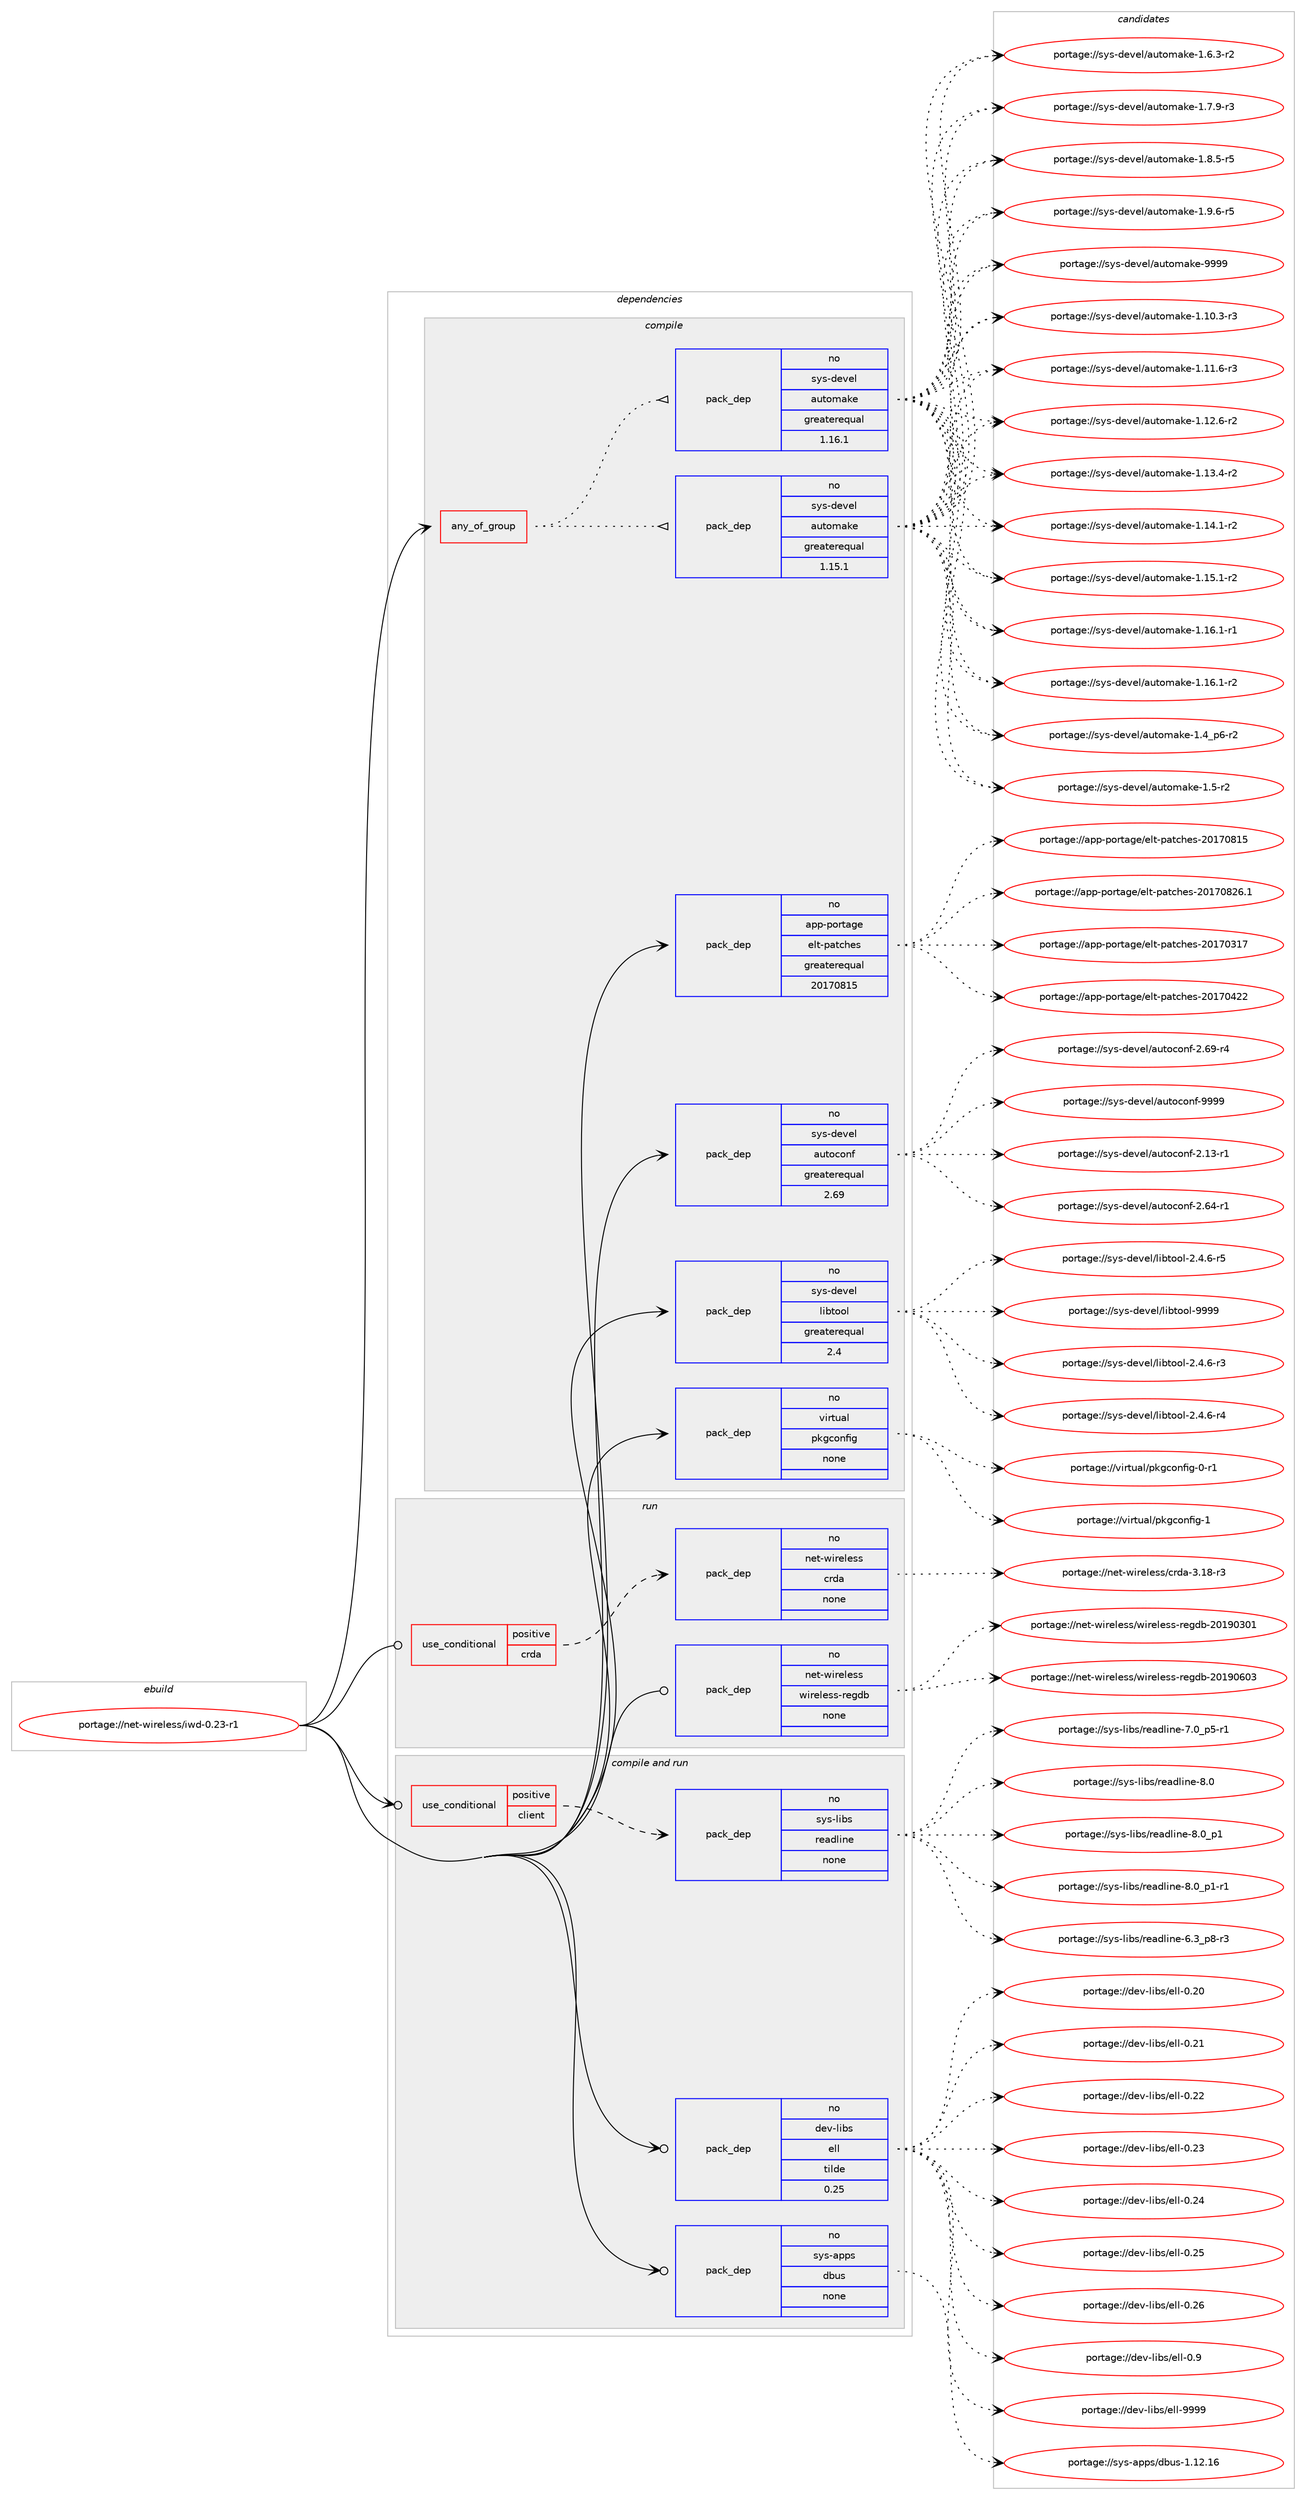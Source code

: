 digraph prolog {

# *************
# Graph options
# *************

newrank=true;
concentrate=true;
compound=true;
graph [rankdir=LR,fontname=Helvetica,fontsize=10,ranksep=1.5];#, ranksep=2.5, nodesep=0.2];
edge  [arrowhead=vee];
node  [fontname=Helvetica,fontsize=10];

# **********
# The ebuild
# **********

subgraph cluster_leftcol {
color=gray;
rank=same;
label=<<i>ebuild</i>>;
id [label="portage://net-wireless/iwd-0.23-r1", color=red, width=4, href="../net-wireless/iwd-0.23-r1.svg"];
}

# ****************
# The dependencies
# ****************

subgraph cluster_midcol {
color=gray;
label=<<i>dependencies</i>>;
subgraph cluster_compile {
fillcolor="#eeeeee";
style=filled;
label=<<i>compile</i>>;
subgraph any6199 {
dependency377717 [label=<<TABLE BORDER="0" CELLBORDER="1" CELLSPACING="0" CELLPADDING="4"><TR><TD CELLPADDING="10">any_of_group</TD></TR></TABLE>>, shape=none, color=red];subgraph pack276794 {
dependency377718 [label=<<TABLE BORDER="0" CELLBORDER="1" CELLSPACING="0" CELLPADDING="4" WIDTH="220"><TR><TD ROWSPAN="6" CELLPADDING="30">pack_dep</TD></TR><TR><TD WIDTH="110">no</TD></TR><TR><TD>sys-devel</TD></TR><TR><TD>automake</TD></TR><TR><TD>greaterequal</TD></TR><TR><TD>1.16.1</TD></TR></TABLE>>, shape=none, color=blue];
}
dependency377717:e -> dependency377718:w [weight=20,style="dotted",arrowhead="oinv"];
subgraph pack276795 {
dependency377719 [label=<<TABLE BORDER="0" CELLBORDER="1" CELLSPACING="0" CELLPADDING="4" WIDTH="220"><TR><TD ROWSPAN="6" CELLPADDING="30">pack_dep</TD></TR><TR><TD WIDTH="110">no</TD></TR><TR><TD>sys-devel</TD></TR><TR><TD>automake</TD></TR><TR><TD>greaterequal</TD></TR><TR><TD>1.15.1</TD></TR></TABLE>>, shape=none, color=blue];
}
dependency377717:e -> dependency377719:w [weight=20,style="dotted",arrowhead="oinv"];
}
id:e -> dependency377717:w [weight=20,style="solid",arrowhead="vee"];
subgraph pack276796 {
dependency377720 [label=<<TABLE BORDER="0" CELLBORDER="1" CELLSPACING="0" CELLPADDING="4" WIDTH="220"><TR><TD ROWSPAN="6" CELLPADDING="30">pack_dep</TD></TR><TR><TD WIDTH="110">no</TD></TR><TR><TD>app-portage</TD></TR><TR><TD>elt-patches</TD></TR><TR><TD>greaterequal</TD></TR><TR><TD>20170815</TD></TR></TABLE>>, shape=none, color=blue];
}
id:e -> dependency377720:w [weight=20,style="solid",arrowhead="vee"];
subgraph pack276797 {
dependency377721 [label=<<TABLE BORDER="0" CELLBORDER="1" CELLSPACING="0" CELLPADDING="4" WIDTH="220"><TR><TD ROWSPAN="6" CELLPADDING="30">pack_dep</TD></TR><TR><TD WIDTH="110">no</TD></TR><TR><TD>sys-devel</TD></TR><TR><TD>autoconf</TD></TR><TR><TD>greaterequal</TD></TR><TR><TD>2.69</TD></TR></TABLE>>, shape=none, color=blue];
}
id:e -> dependency377721:w [weight=20,style="solid",arrowhead="vee"];
subgraph pack276798 {
dependency377722 [label=<<TABLE BORDER="0" CELLBORDER="1" CELLSPACING="0" CELLPADDING="4" WIDTH="220"><TR><TD ROWSPAN="6" CELLPADDING="30">pack_dep</TD></TR><TR><TD WIDTH="110">no</TD></TR><TR><TD>sys-devel</TD></TR><TR><TD>libtool</TD></TR><TR><TD>greaterequal</TD></TR><TR><TD>2.4</TD></TR></TABLE>>, shape=none, color=blue];
}
id:e -> dependency377722:w [weight=20,style="solid",arrowhead="vee"];
subgraph pack276799 {
dependency377723 [label=<<TABLE BORDER="0" CELLBORDER="1" CELLSPACING="0" CELLPADDING="4" WIDTH="220"><TR><TD ROWSPAN="6" CELLPADDING="30">pack_dep</TD></TR><TR><TD WIDTH="110">no</TD></TR><TR><TD>virtual</TD></TR><TR><TD>pkgconfig</TD></TR><TR><TD>none</TD></TR><TR><TD></TD></TR></TABLE>>, shape=none, color=blue];
}
id:e -> dependency377723:w [weight=20,style="solid",arrowhead="vee"];
}
subgraph cluster_compileandrun {
fillcolor="#eeeeee";
style=filled;
label=<<i>compile and run</i>>;
subgraph cond94526 {
dependency377724 [label=<<TABLE BORDER="0" CELLBORDER="1" CELLSPACING="0" CELLPADDING="4"><TR><TD ROWSPAN="3" CELLPADDING="10">use_conditional</TD></TR><TR><TD>positive</TD></TR><TR><TD>client</TD></TR></TABLE>>, shape=none, color=red];
subgraph pack276800 {
dependency377725 [label=<<TABLE BORDER="0" CELLBORDER="1" CELLSPACING="0" CELLPADDING="4" WIDTH="220"><TR><TD ROWSPAN="6" CELLPADDING="30">pack_dep</TD></TR><TR><TD WIDTH="110">no</TD></TR><TR><TD>sys-libs</TD></TR><TR><TD>readline</TD></TR><TR><TD>none</TD></TR><TR><TD></TD></TR></TABLE>>, shape=none, color=blue];
}
dependency377724:e -> dependency377725:w [weight=20,style="dashed",arrowhead="vee"];
}
id:e -> dependency377724:w [weight=20,style="solid",arrowhead="odotvee"];
subgraph pack276801 {
dependency377726 [label=<<TABLE BORDER="0" CELLBORDER="1" CELLSPACING="0" CELLPADDING="4" WIDTH="220"><TR><TD ROWSPAN="6" CELLPADDING="30">pack_dep</TD></TR><TR><TD WIDTH="110">no</TD></TR><TR><TD>dev-libs</TD></TR><TR><TD>ell</TD></TR><TR><TD>tilde</TD></TR><TR><TD>0.25</TD></TR></TABLE>>, shape=none, color=blue];
}
id:e -> dependency377726:w [weight=20,style="solid",arrowhead="odotvee"];
subgraph pack276802 {
dependency377727 [label=<<TABLE BORDER="0" CELLBORDER="1" CELLSPACING="0" CELLPADDING="4" WIDTH="220"><TR><TD ROWSPAN="6" CELLPADDING="30">pack_dep</TD></TR><TR><TD WIDTH="110">no</TD></TR><TR><TD>sys-apps</TD></TR><TR><TD>dbus</TD></TR><TR><TD>none</TD></TR><TR><TD></TD></TR></TABLE>>, shape=none, color=blue];
}
id:e -> dependency377727:w [weight=20,style="solid",arrowhead="odotvee"];
}
subgraph cluster_run {
fillcolor="#eeeeee";
style=filled;
label=<<i>run</i>>;
subgraph cond94527 {
dependency377728 [label=<<TABLE BORDER="0" CELLBORDER="1" CELLSPACING="0" CELLPADDING="4"><TR><TD ROWSPAN="3" CELLPADDING="10">use_conditional</TD></TR><TR><TD>positive</TD></TR><TR><TD>crda</TD></TR></TABLE>>, shape=none, color=red];
subgraph pack276803 {
dependency377729 [label=<<TABLE BORDER="0" CELLBORDER="1" CELLSPACING="0" CELLPADDING="4" WIDTH="220"><TR><TD ROWSPAN="6" CELLPADDING="30">pack_dep</TD></TR><TR><TD WIDTH="110">no</TD></TR><TR><TD>net-wireless</TD></TR><TR><TD>crda</TD></TR><TR><TD>none</TD></TR><TR><TD></TD></TR></TABLE>>, shape=none, color=blue];
}
dependency377728:e -> dependency377729:w [weight=20,style="dashed",arrowhead="vee"];
}
id:e -> dependency377728:w [weight=20,style="solid",arrowhead="odot"];
subgraph pack276804 {
dependency377730 [label=<<TABLE BORDER="0" CELLBORDER="1" CELLSPACING="0" CELLPADDING="4" WIDTH="220"><TR><TD ROWSPAN="6" CELLPADDING="30">pack_dep</TD></TR><TR><TD WIDTH="110">no</TD></TR><TR><TD>net-wireless</TD></TR><TR><TD>wireless-regdb</TD></TR><TR><TD>none</TD></TR><TR><TD></TD></TR></TABLE>>, shape=none, color=blue];
}
id:e -> dependency377730:w [weight=20,style="solid",arrowhead="odot"];
}
}

# **************
# The candidates
# **************

subgraph cluster_choices {
rank=same;
color=gray;
label=<<i>candidates</i>>;

subgraph choice276794 {
color=black;
nodesep=1;
choiceportage11512111545100101118101108479711711611110997107101454946494846514511451 [label="portage://sys-devel/automake-1.10.3-r3", color=red, width=4,href="../sys-devel/automake-1.10.3-r3.svg"];
choiceportage11512111545100101118101108479711711611110997107101454946494946544511451 [label="portage://sys-devel/automake-1.11.6-r3", color=red, width=4,href="../sys-devel/automake-1.11.6-r3.svg"];
choiceportage11512111545100101118101108479711711611110997107101454946495046544511450 [label="portage://sys-devel/automake-1.12.6-r2", color=red, width=4,href="../sys-devel/automake-1.12.6-r2.svg"];
choiceportage11512111545100101118101108479711711611110997107101454946495146524511450 [label="portage://sys-devel/automake-1.13.4-r2", color=red, width=4,href="../sys-devel/automake-1.13.4-r2.svg"];
choiceportage11512111545100101118101108479711711611110997107101454946495246494511450 [label="portage://sys-devel/automake-1.14.1-r2", color=red, width=4,href="../sys-devel/automake-1.14.1-r2.svg"];
choiceportage11512111545100101118101108479711711611110997107101454946495346494511450 [label="portage://sys-devel/automake-1.15.1-r2", color=red, width=4,href="../sys-devel/automake-1.15.1-r2.svg"];
choiceportage11512111545100101118101108479711711611110997107101454946495446494511449 [label="portage://sys-devel/automake-1.16.1-r1", color=red, width=4,href="../sys-devel/automake-1.16.1-r1.svg"];
choiceportage11512111545100101118101108479711711611110997107101454946495446494511450 [label="portage://sys-devel/automake-1.16.1-r2", color=red, width=4,href="../sys-devel/automake-1.16.1-r2.svg"];
choiceportage115121115451001011181011084797117116111109971071014549465295112544511450 [label="portage://sys-devel/automake-1.4_p6-r2", color=red, width=4,href="../sys-devel/automake-1.4_p6-r2.svg"];
choiceportage11512111545100101118101108479711711611110997107101454946534511450 [label="portage://sys-devel/automake-1.5-r2", color=red, width=4,href="../sys-devel/automake-1.5-r2.svg"];
choiceportage115121115451001011181011084797117116111109971071014549465446514511450 [label="portage://sys-devel/automake-1.6.3-r2", color=red, width=4,href="../sys-devel/automake-1.6.3-r2.svg"];
choiceportage115121115451001011181011084797117116111109971071014549465546574511451 [label="portage://sys-devel/automake-1.7.9-r3", color=red, width=4,href="../sys-devel/automake-1.7.9-r3.svg"];
choiceportage115121115451001011181011084797117116111109971071014549465646534511453 [label="portage://sys-devel/automake-1.8.5-r5", color=red, width=4,href="../sys-devel/automake-1.8.5-r5.svg"];
choiceportage115121115451001011181011084797117116111109971071014549465746544511453 [label="portage://sys-devel/automake-1.9.6-r5", color=red, width=4,href="../sys-devel/automake-1.9.6-r5.svg"];
choiceportage115121115451001011181011084797117116111109971071014557575757 [label="portage://sys-devel/automake-9999", color=red, width=4,href="../sys-devel/automake-9999.svg"];
dependency377718:e -> choiceportage11512111545100101118101108479711711611110997107101454946494846514511451:w [style=dotted,weight="100"];
dependency377718:e -> choiceportage11512111545100101118101108479711711611110997107101454946494946544511451:w [style=dotted,weight="100"];
dependency377718:e -> choiceportage11512111545100101118101108479711711611110997107101454946495046544511450:w [style=dotted,weight="100"];
dependency377718:e -> choiceportage11512111545100101118101108479711711611110997107101454946495146524511450:w [style=dotted,weight="100"];
dependency377718:e -> choiceportage11512111545100101118101108479711711611110997107101454946495246494511450:w [style=dotted,weight="100"];
dependency377718:e -> choiceportage11512111545100101118101108479711711611110997107101454946495346494511450:w [style=dotted,weight="100"];
dependency377718:e -> choiceportage11512111545100101118101108479711711611110997107101454946495446494511449:w [style=dotted,weight="100"];
dependency377718:e -> choiceportage11512111545100101118101108479711711611110997107101454946495446494511450:w [style=dotted,weight="100"];
dependency377718:e -> choiceportage115121115451001011181011084797117116111109971071014549465295112544511450:w [style=dotted,weight="100"];
dependency377718:e -> choiceportage11512111545100101118101108479711711611110997107101454946534511450:w [style=dotted,weight="100"];
dependency377718:e -> choiceportage115121115451001011181011084797117116111109971071014549465446514511450:w [style=dotted,weight="100"];
dependency377718:e -> choiceportage115121115451001011181011084797117116111109971071014549465546574511451:w [style=dotted,weight="100"];
dependency377718:e -> choiceportage115121115451001011181011084797117116111109971071014549465646534511453:w [style=dotted,weight="100"];
dependency377718:e -> choiceportage115121115451001011181011084797117116111109971071014549465746544511453:w [style=dotted,weight="100"];
dependency377718:e -> choiceportage115121115451001011181011084797117116111109971071014557575757:w [style=dotted,weight="100"];
}
subgraph choice276795 {
color=black;
nodesep=1;
choiceportage11512111545100101118101108479711711611110997107101454946494846514511451 [label="portage://sys-devel/automake-1.10.3-r3", color=red, width=4,href="../sys-devel/automake-1.10.3-r3.svg"];
choiceportage11512111545100101118101108479711711611110997107101454946494946544511451 [label="portage://sys-devel/automake-1.11.6-r3", color=red, width=4,href="../sys-devel/automake-1.11.6-r3.svg"];
choiceportage11512111545100101118101108479711711611110997107101454946495046544511450 [label="portage://sys-devel/automake-1.12.6-r2", color=red, width=4,href="../sys-devel/automake-1.12.6-r2.svg"];
choiceportage11512111545100101118101108479711711611110997107101454946495146524511450 [label="portage://sys-devel/automake-1.13.4-r2", color=red, width=4,href="../sys-devel/automake-1.13.4-r2.svg"];
choiceportage11512111545100101118101108479711711611110997107101454946495246494511450 [label="portage://sys-devel/automake-1.14.1-r2", color=red, width=4,href="../sys-devel/automake-1.14.1-r2.svg"];
choiceportage11512111545100101118101108479711711611110997107101454946495346494511450 [label="portage://sys-devel/automake-1.15.1-r2", color=red, width=4,href="../sys-devel/automake-1.15.1-r2.svg"];
choiceportage11512111545100101118101108479711711611110997107101454946495446494511449 [label="portage://sys-devel/automake-1.16.1-r1", color=red, width=4,href="../sys-devel/automake-1.16.1-r1.svg"];
choiceportage11512111545100101118101108479711711611110997107101454946495446494511450 [label="portage://sys-devel/automake-1.16.1-r2", color=red, width=4,href="../sys-devel/automake-1.16.1-r2.svg"];
choiceportage115121115451001011181011084797117116111109971071014549465295112544511450 [label="portage://sys-devel/automake-1.4_p6-r2", color=red, width=4,href="../sys-devel/automake-1.4_p6-r2.svg"];
choiceportage11512111545100101118101108479711711611110997107101454946534511450 [label="portage://sys-devel/automake-1.5-r2", color=red, width=4,href="../sys-devel/automake-1.5-r2.svg"];
choiceportage115121115451001011181011084797117116111109971071014549465446514511450 [label="portage://sys-devel/automake-1.6.3-r2", color=red, width=4,href="../sys-devel/automake-1.6.3-r2.svg"];
choiceportage115121115451001011181011084797117116111109971071014549465546574511451 [label="portage://sys-devel/automake-1.7.9-r3", color=red, width=4,href="../sys-devel/automake-1.7.9-r3.svg"];
choiceportage115121115451001011181011084797117116111109971071014549465646534511453 [label="portage://sys-devel/automake-1.8.5-r5", color=red, width=4,href="../sys-devel/automake-1.8.5-r5.svg"];
choiceportage115121115451001011181011084797117116111109971071014549465746544511453 [label="portage://sys-devel/automake-1.9.6-r5", color=red, width=4,href="../sys-devel/automake-1.9.6-r5.svg"];
choiceportage115121115451001011181011084797117116111109971071014557575757 [label="portage://sys-devel/automake-9999", color=red, width=4,href="../sys-devel/automake-9999.svg"];
dependency377719:e -> choiceportage11512111545100101118101108479711711611110997107101454946494846514511451:w [style=dotted,weight="100"];
dependency377719:e -> choiceportage11512111545100101118101108479711711611110997107101454946494946544511451:w [style=dotted,weight="100"];
dependency377719:e -> choiceportage11512111545100101118101108479711711611110997107101454946495046544511450:w [style=dotted,weight="100"];
dependency377719:e -> choiceportage11512111545100101118101108479711711611110997107101454946495146524511450:w [style=dotted,weight="100"];
dependency377719:e -> choiceportage11512111545100101118101108479711711611110997107101454946495246494511450:w [style=dotted,weight="100"];
dependency377719:e -> choiceportage11512111545100101118101108479711711611110997107101454946495346494511450:w [style=dotted,weight="100"];
dependency377719:e -> choiceportage11512111545100101118101108479711711611110997107101454946495446494511449:w [style=dotted,weight="100"];
dependency377719:e -> choiceportage11512111545100101118101108479711711611110997107101454946495446494511450:w [style=dotted,weight="100"];
dependency377719:e -> choiceportage115121115451001011181011084797117116111109971071014549465295112544511450:w [style=dotted,weight="100"];
dependency377719:e -> choiceportage11512111545100101118101108479711711611110997107101454946534511450:w [style=dotted,weight="100"];
dependency377719:e -> choiceportage115121115451001011181011084797117116111109971071014549465446514511450:w [style=dotted,weight="100"];
dependency377719:e -> choiceportage115121115451001011181011084797117116111109971071014549465546574511451:w [style=dotted,weight="100"];
dependency377719:e -> choiceportage115121115451001011181011084797117116111109971071014549465646534511453:w [style=dotted,weight="100"];
dependency377719:e -> choiceportage115121115451001011181011084797117116111109971071014549465746544511453:w [style=dotted,weight="100"];
dependency377719:e -> choiceportage115121115451001011181011084797117116111109971071014557575757:w [style=dotted,weight="100"];
}
subgraph choice276796 {
color=black;
nodesep=1;
choiceportage97112112451121111141169710310147101108116451129711699104101115455048495548514955 [label="portage://app-portage/elt-patches-20170317", color=red, width=4,href="../app-portage/elt-patches-20170317.svg"];
choiceportage97112112451121111141169710310147101108116451129711699104101115455048495548525050 [label="portage://app-portage/elt-patches-20170422", color=red, width=4,href="../app-portage/elt-patches-20170422.svg"];
choiceportage97112112451121111141169710310147101108116451129711699104101115455048495548564953 [label="portage://app-portage/elt-patches-20170815", color=red, width=4,href="../app-portage/elt-patches-20170815.svg"];
choiceportage971121124511211111411697103101471011081164511297116991041011154550484955485650544649 [label="portage://app-portage/elt-patches-20170826.1", color=red, width=4,href="../app-portage/elt-patches-20170826.1.svg"];
dependency377720:e -> choiceportage97112112451121111141169710310147101108116451129711699104101115455048495548514955:w [style=dotted,weight="100"];
dependency377720:e -> choiceportage97112112451121111141169710310147101108116451129711699104101115455048495548525050:w [style=dotted,weight="100"];
dependency377720:e -> choiceportage97112112451121111141169710310147101108116451129711699104101115455048495548564953:w [style=dotted,weight="100"];
dependency377720:e -> choiceportage971121124511211111411697103101471011081164511297116991041011154550484955485650544649:w [style=dotted,weight="100"];
}
subgraph choice276797 {
color=black;
nodesep=1;
choiceportage1151211154510010111810110847971171161119911111010245504649514511449 [label="portage://sys-devel/autoconf-2.13-r1", color=red, width=4,href="../sys-devel/autoconf-2.13-r1.svg"];
choiceportage1151211154510010111810110847971171161119911111010245504654524511449 [label="portage://sys-devel/autoconf-2.64-r1", color=red, width=4,href="../sys-devel/autoconf-2.64-r1.svg"];
choiceportage1151211154510010111810110847971171161119911111010245504654574511452 [label="portage://sys-devel/autoconf-2.69-r4", color=red, width=4,href="../sys-devel/autoconf-2.69-r4.svg"];
choiceportage115121115451001011181011084797117116111991111101024557575757 [label="portage://sys-devel/autoconf-9999", color=red, width=4,href="../sys-devel/autoconf-9999.svg"];
dependency377721:e -> choiceportage1151211154510010111810110847971171161119911111010245504649514511449:w [style=dotted,weight="100"];
dependency377721:e -> choiceportage1151211154510010111810110847971171161119911111010245504654524511449:w [style=dotted,weight="100"];
dependency377721:e -> choiceportage1151211154510010111810110847971171161119911111010245504654574511452:w [style=dotted,weight="100"];
dependency377721:e -> choiceportage115121115451001011181011084797117116111991111101024557575757:w [style=dotted,weight="100"];
}
subgraph choice276798 {
color=black;
nodesep=1;
choiceportage1151211154510010111810110847108105981161111111084550465246544511451 [label="portage://sys-devel/libtool-2.4.6-r3", color=red, width=4,href="../sys-devel/libtool-2.4.6-r3.svg"];
choiceportage1151211154510010111810110847108105981161111111084550465246544511452 [label="portage://sys-devel/libtool-2.4.6-r4", color=red, width=4,href="../sys-devel/libtool-2.4.6-r4.svg"];
choiceportage1151211154510010111810110847108105981161111111084550465246544511453 [label="portage://sys-devel/libtool-2.4.6-r5", color=red, width=4,href="../sys-devel/libtool-2.4.6-r5.svg"];
choiceportage1151211154510010111810110847108105981161111111084557575757 [label="portage://sys-devel/libtool-9999", color=red, width=4,href="../sys-devel/libtool-9999.svg"];
dependency377722:e -> choiceportage1151211154510010111810110847108105981161111111084550465246544511451:w [style=dotted,weight="100"];
dependency377722:e -> choiceportage1151211154510010111810110847108105981161111111084550465246544511452:w [style=dotted,weight="100"];
dependency377722:e -> choiceportage1151211154510010111810110847108105981161111111084550465246544511453:w [style=dotted,weight="100"];
dependency377722:e -> choiceportage1151211154510010111810110847108105981161111111084557575757:w [style=dotted,weight="100"];
}
subgraph choice276799 {
color=black;
nodesep=1;
choiceportage11810511411611797108471121071039911111010210510345484511449 [label="portage://virtual/pkgconfig-0-r1", color=red, width=4,href="../virtual/pkgconfig-0-r1.svg"];
choiceportage1181051141161179710847112107103991111101021051034549 [label="portage://virtual/pkgconfig-1", color=red, width=4,href="../virtual/pkgconfig-1.svg"];
dependency377723:e -> choiceportage11810511411611797108471121071039911111010210510345484511449:w [style=dotted,weight="100"];
dependency377723:e -> choiceportage1181051141161179710847112107103991111101021051034549:w [style=dotted,weight="100"];
}
subgraph choice276800 {
color=black;
nodesep=1;
choiceportage115121115451081059811547114101971001081051101014554465195112564511451 [label="portage://sys-libs/readline-6.3_p8-r3", color=red, width=4,href="../sys-libs/readline-6.3_p8-r3.svg"];
choiceportage115121115451081059811547114101971001081051101014555464895112534511449 [label="portage://sys-libs/readline-7.0_p5-r1", color=red, width=4,href="../sys-libs/readline-7.0_p5-r1.svg"];
choiceportage1151211154510810598115471141019710010810511010145564648 [label="portage://sys-libs/readline-8.0", color=red, width=4,href="../sys-libs/readline-8.0.svg"];
choiceportage11512111545108105981154711410197100108105110101455646489511249 [label="portage://sys-libs/readline-8.0_p1", color=red, width=4,href="../sys-libs/readline-8.0_p1.svg"];
choiceportage115121115451081059811547114101971001081051101014556464895112494511449 [label="portage://sys-libs/readline-8.0_p1-r1", color=red, width=4,href="../sys-libs/readline-8.0_p1-r1.svg"];
dependency377725:e -> choiceportage115121115451081059811547114101971001081051101014554465195112564511451:w [style=dotted,weight="100"];
dependency377725:e -> choiceportage115121115451081059811547114101971001081051101014555464895112534511449:w [style=dotted,weight="100"];
dependency377725:e -> choiceportage1151211154510810598115471141019710010810511010145564648:w [style=dotted,weight="100"];
dependency377725:e -> choiceportage11512111545108105981154711410197100108105110101455646489511249:w [style=dotted,weight="100"];
dependency377725:e -> choiceportage115121115451081059811547114101971001081051101014556464895112494511449:w [style=dotted,weight="100"];
}
subgraph choice276801 {
color=black;
nodesep=1;
choiceportage1001011184510810598115471011081084548465048 [label="portage://dev-libs/ell-0.20", color=red, width=4,href="../dev-libs/ell-0.20.svg"];
choiceportage1001011184510810598115471011081084548465049 [label="portage://dev-libs/ell-0.21", color=red, width=4,href="../dev-libs/ell-0.21.svg"];
choiceportage1001011184510810598115471011081084548465050 [label="portage://dev-libs/ell-0.22", color=red, width=4,href="../dev-libs/ell-0.22.svg"];
choiceportage1001011184510810598115471011081084548465051 [label="portage://dev-libs/ell-0.23", color=red, width=4,href="../dev-libs/ell-0.23.svg"];
choiceportage1001011184510810598115471011081084548465052 [label="portage://dev-libs/ell-0.24", color=red, width=4,href="../dev-libs/ell-0.24.svg"];
choiceportage1001011184510810598115471011081084548465053 [label="portage://dev-libs/ell-0.25", color=red, width=4,href="../dev-libs/ell-0.25.svg"];
choiceportage1001011184510810598115471011081084548465054 [label="portage://dev-libs/ell-0.26", color=red, width=4,href="../dev-libs/ell-0.26.svg"];
choiceportage10010111845108105981154710110810845484657 [label="portage://dev-libs/ell-0.9", color=red, width=4,href="../dev-libs/ell-0.9.svg"];
choiceportage1001011184510810598115471011081084557575757 [label="portage://dev-libs/ell-9999", color=red, width=4,href="../dev-libs/ell-9999.svg"];
dependency377726:e -> choiceportage1001011184510810598115471011081084548465048:w [style=dotted,weight="100"];
dependency377726:e -> choiceportage1001011184510810598115471011081084548465049:w [style=dotted,weight="100"];
dependency377726:e -> choiceportage1001011184510810598115471011081084548465050:w [style=dotted,weight="100"];
dependency377726:e -> choiceportage1001011184510810598115471011081084548465051:w [style=dotted,weight="100"];
dependency377726:e -> choiceportage1001011184510810598115471011081084548465052:w [style=dotted,weight="100"];
dependency377726:e -> choiceportage1001011184510810598115471011081084548465053:w [style=dotted,weight="100"];
dependency377726:e -> choiceportage1001011184510810598115471011081084548465054:w [style=dotted,weight="100"];
dependency377726:e -> choiceportage10010111845108105981154710110810845484657:w [style=dotted,weight="100"];
dependency377726:e -> choiceportage1001011184510810598115471011081084557575757:w [style=dotted,weight="100"];
}
subgraph choice276802 {
color=black;
nodesep=1;
choiceportage115121115459711211211547100981171154549464950464954 [label="portage://sys-apps/dbus-1.12.16", color=red, width=4,href="../sys-apps/dbus-1.12.16.svg"];
dependency377727:e -> choiceportage115121115459711211211547100981171154549464950464954:w [style=dotted,weight="100"];
}
subgraph choice276803 {
color=black;
nodesep=1;
choiceportage1101011164511910511410110810111511547991141009745514649564511451 [label="portage://net-wireless/crda-3.18-r3", color=red, width=4,href="../net-wireless/crda-3.18-r3.svg"];
dependency377729:e -> choiceportage1101011164511910511410110810111511547991141009745514649564511451:w [style=dotted,weight="100"];
}
subgraph choice276804 {
color=black;
nodesep=1;
choiceportage11010111645119105114101108101115115471191051141011081011151154511410110310098455048495748514849 [label="portage://net-wireless/wireless-regdb-20190301", color=red, width=4,href="../net-wireless/wireless-regdb-20190301.svg"];
choiceportage11010111645119105114101108101115115471191051141011081011151154511410110310098455048495748544851 [label="portage://net-wireless/wireless-regdb-20190603", color=red, width=4,href="../net-wireless/wireless-regdb-20190603.svg"];
dependency377730:e -> choiceportage11010111645119105114101108101115115471191051141011081011151154511410110310098455048495748514849:w [style=dotted,weight="100"];
dependency377730:e -> choiceportage11010111645119105114101108101115115471191051141011081011151154511410110310098455048495748544851:w [style=dotted,weight="100"];
}
}

}
